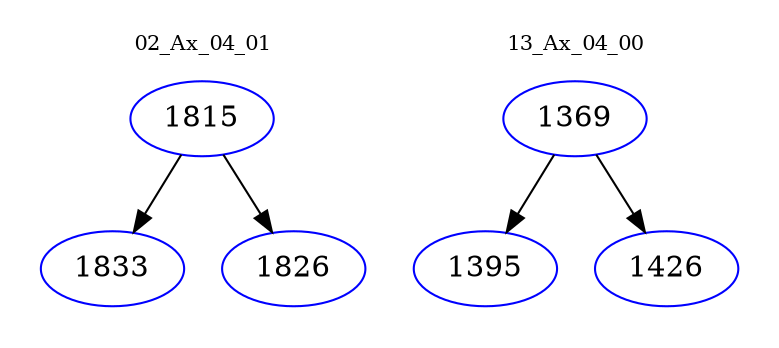 digraph{
subgraph cluster_0 {
color = white
label = "02_Ax_04_01";
fontsize=10;
T0_1815 [label="1815", color="blue"]
T0_1815 -> T0_1833 [color="black"]
T0_1833 [label="1833", color="blue"]
T0_1815 -> T0_1826 [color="black"]
T0_1826 [label="1826", color="blue"]
}
subgraph cluster_1 {
color = white
label = "13_Ax_04_00";
fontsize=10;
T1_1369 [label="1369", color="blue"]
T1_1369 -> T1_1395 [color="black"]
T1_1395 [label="1395", color="blue"]
T1_1369 -> T1_1426 [color="black"]
T1_1426 [label="1426", color="blue"]
}
}
